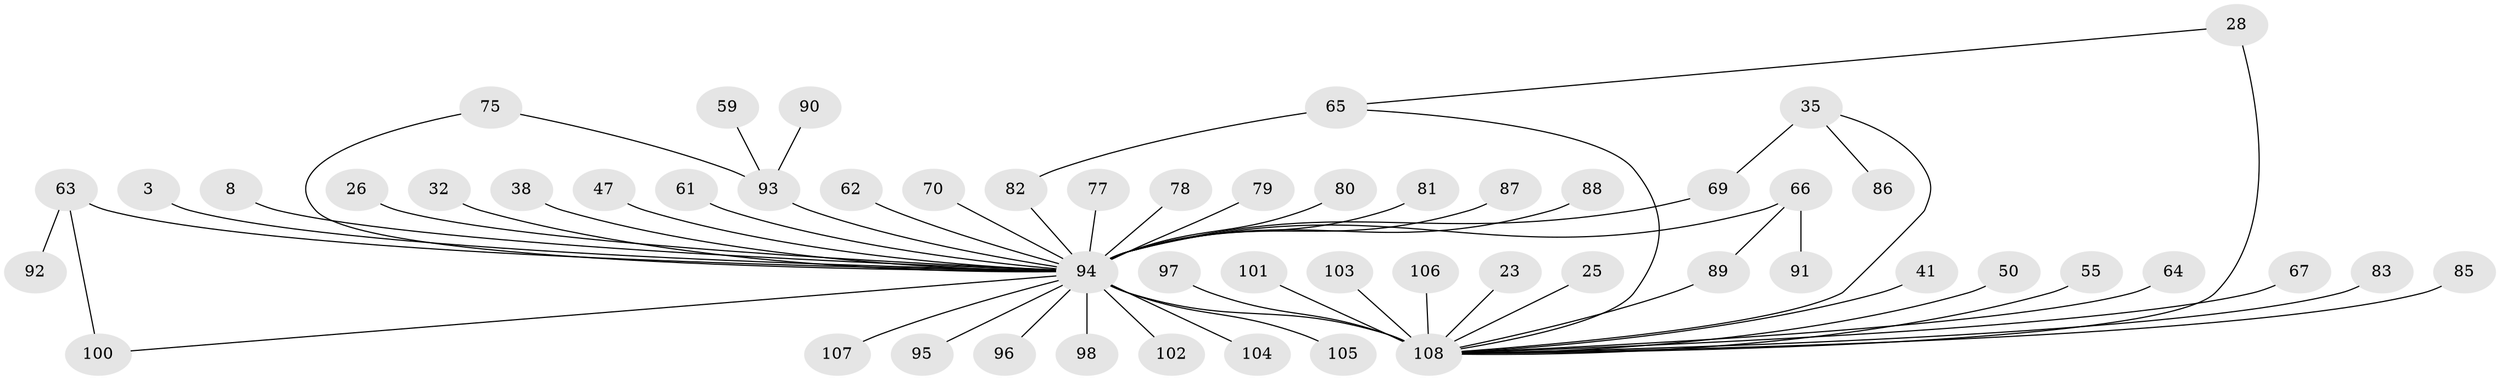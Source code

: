 // original degree distribution, {9: 0.009259259259259259, 4: 0.07407407407407407, 1: 0.3888888888888889, 27: 0.009259259259259259, 24: 0.009259259259259259, 7: 0.018518518518518517, 3: 0.1388888888888889, 2: 0.2777777777777778, 5: 0.046296296296296294, 10: 0.009259259259259259, 6: 0.018518518518518517}
// Generated by graph-tools (version 1.1) at 2025/47/03/09/25 04:47:32]
// undirected, 54 vertices, 59 edges
graph export_dot {
graph [start="1"]
  node [color=gray90,style=filled];
  3;
  8;
  23;
  25;
  26;
  28 [super="+27"];
  32;
  35;
  38;
  41;
  47;
  50 [super="+49"];
  55;
  59 [super="+40"];
  61;
  62;
  63 [super="+24+7"];
  64;
  65;
  66 [super="+30+12"];
  67;
  69 [super="+42"];
  70;
  75 [super="+21"];
  77;
  78;
  79 [super="+54"];
  80;
  81;
  82 [super="+68"];
  83;
  85;
  86;
  87 [super="+48"];
  88 [super="+18"];
  89 [super="+57+74"];
  90;
  91 [super="+19+46"];
  92;
  93 [super="+58"];
  94 [super="+52+37+84+56"];
  95;
  96 [super="+53+73"];
  97;
  98 [super="+33"];
  100 [super="+39"];
  101;
  102;
  103;
  104;
  105;
  106 [super="+11"];
  107 [super="+71"];
  108 [super="+72+60+76+99"];
  3 -- 94;
  8 -- 94 [weight=2];
  23 -- 108;
  25 -- 108;
  26 -- 94;
  28 -- 65;
  28 -- 108 [weight=2];
  32 -- 94;
  35 -- 69 [weight=2];
  35 -- 86;
  35 -- 108;
  38 -- 94;
  41 -- 108;
  47 -- 94;
  50 -- 108;
  55 -- 108;
  59 -- 93;
  61 -- 94;
  62 -- 94;
  63 -- 100 [weight=2];
  63 -- 92;
  63 -- 94 [weight=3];
  64 -- 108;
  65 -- 82 [weight=2];
  65 -- 108;
  66 -- 91;
  66 -- 89;
  66 -- 94 [weight=3];
  67 -- 108;
  69 -- 94 [weight=3];
  70 -- 94;
  75 -- 93;
  75 -- 94;
  77 -- 94 [weight=2];
  78 -- 94;
  79 -- 94 [weight=2];
  80 -- 94;
  81 -- 94;
  82 -- 94;
  83 -- 108;
  85 -- 108;
  87 -- 94;
  88 -- 94;
  89 -- 108;
  90 -- 93;
  93 -- 94 [weight=4];
  94 -- 98 [weight=5];
  94 -- 105;
  94 -- 96 [weight=2];
  94 -- 104;
  94 -- 108 [weight=12];
  94 -- 95;
  94 -- 100;
  94 -- 102;
  94 -- 107;
  97 -- 108;
  101 -- 108;
  103 -- 108;
  106 -- 108 [weight=3];
}
